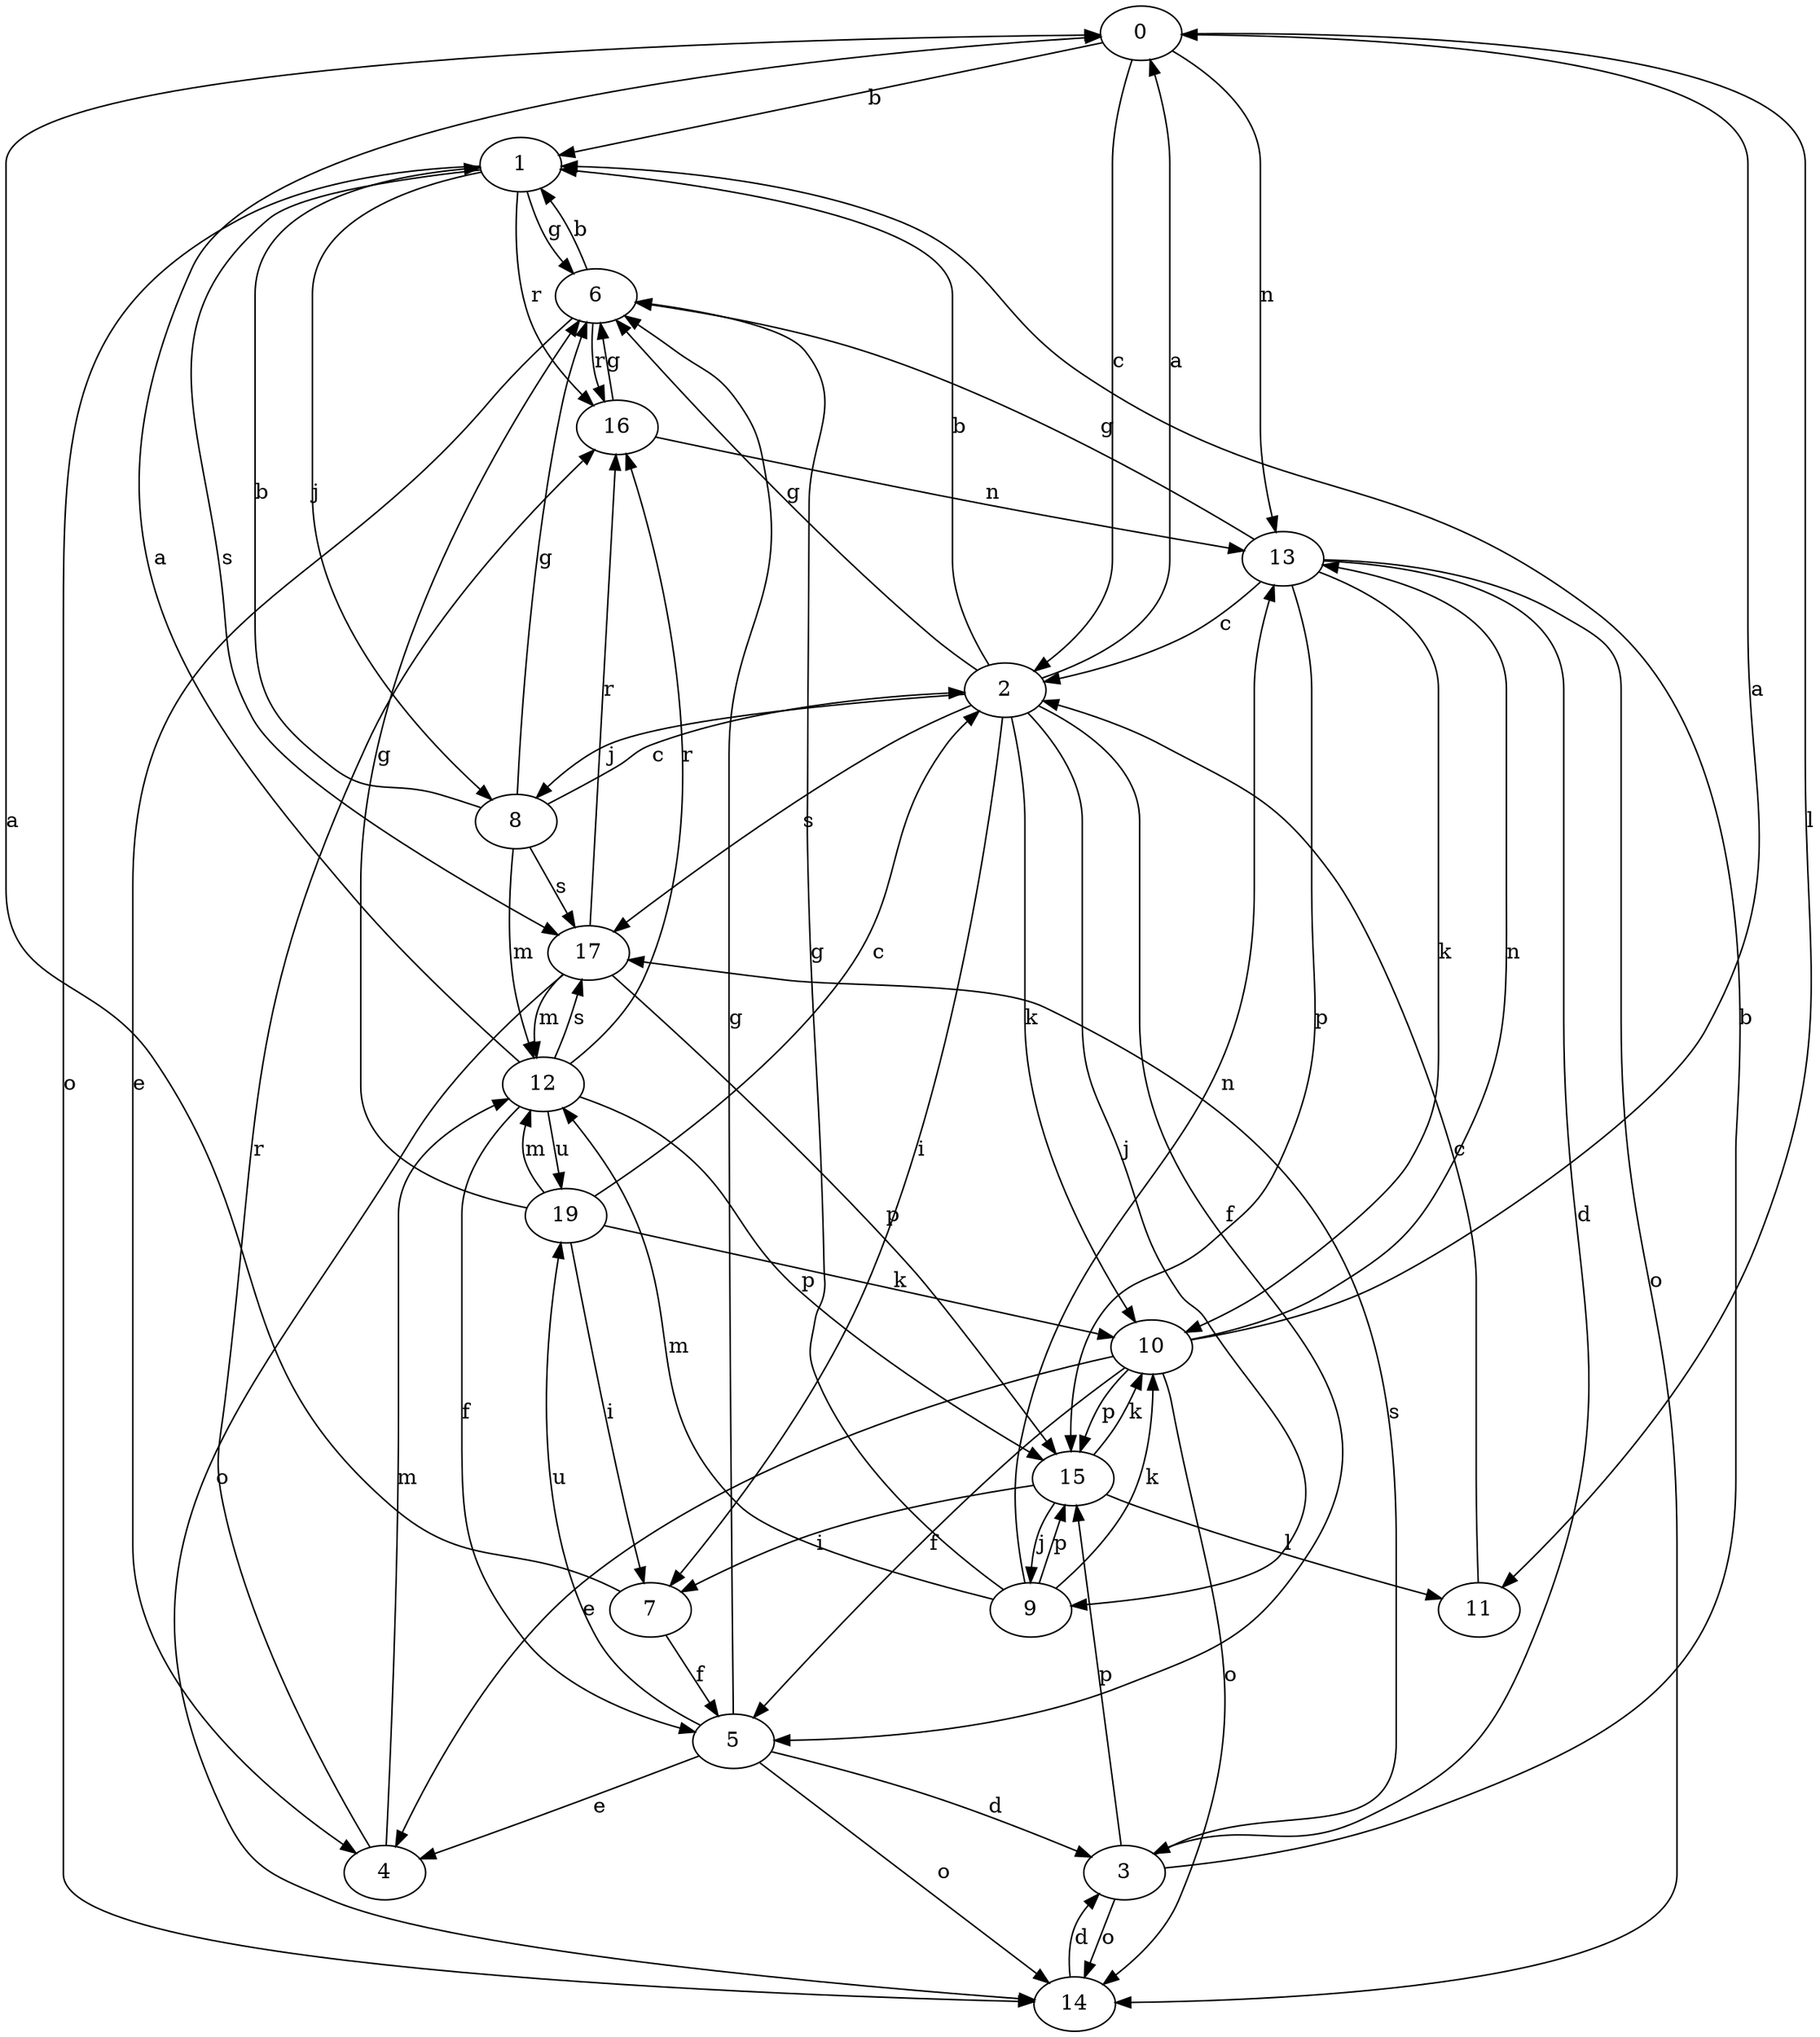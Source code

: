 strict digraph  {
0;
1;
2;
3;
4;
5;
6;
7;
8;
9;
10;
11;
12;
13;
14;
15;
16;
17;
19;
0 -> 1  [label=b];
0 -> 2  [label=c];
0 -> 11  [label=l];
0 -> 13  [label=n];
1 -> 6  [label=g];
1 -> 8  [label=j];
1 -> 14  [label=o];
1 -> 16  [label=r];
1 -> 17  [label=s];
2 -> 0  [label=a];
2 -> 1  [label=b];
2 -> 5  [label=f];
2 -> 6  [label=g];
2 -> 7  [label=i];
2 -> 8  [label=j];
2 -> 9  [label=j];
2 -> 10  [label=k];
2 -> 17  [label=s];
3 -> 1  [label=b];
3 -> 14  [label=o];
3 -> 15  [label=p];
3 -> 17  [label=s];
4 -> 12  [label=m];
4 -> 16  [label=r];
5 -> 3  [label=d];
5 -> 4  [label=e];
5 -> 6  [label=g];
5 -> 14  [label=o];
5 -> 19  [label=u];
6 -> 1  [label=b];
6 -> 4  [label=e];
6 -> 16  [label=r];
7 -> 0  [label=a];
7 -> 5  [label=f];
8 -> 1  [label=b];
8 -> 2  [label=c];
8 -> 6  [label=g];
8 -> 12  [label=m];
8 -> 17  [label=s];
9 -> 6  [label=g];
9 -> 10  [label=k];
9 -> 12  [label=m];
9 -> 13  [label=n];
9 -> 15  [label=p];
10 -> 0  [label=a];
10 -> 4  [label=e];
10 -> 5  [label=f];
10 -> 13  [label=n];
10 -> 14  [label=o];
10 -> 15  [label=p];
11 -> 2  [label=c];
12 -> 0  [label=a];
12 -> 5  [label=f];
12 -> 15  [label=p];
12 -> 16  [label=r];
12 -> 17  [label=s];
12 -> 19  [label=u];
13 -> 2  [label=c];
13 -> 3  [label=d];
13 -> 6  [label=g];
13 -> 10  [label=k];
13 -> 14  [label=o];
13 -> 15  [label=p];
14 -> 3  [label=d];
15 -> 7  [label=i];
15 -> 9  [label=j];
15 -> 10  [label=k];
15 -> 11  [label=l];
16 -> 6  [label=g];
16 -> 13  [label=n];
17 -> 12  [label=m];
17 -> 14  [label=o];
17 -> 15  [label=p];
17 -> 16  [label=r];
19 -> 2  [label=c];
19 -> 6  [label=g];
19 -> 7  [label=i];
19 -> 10  [label=k];
19 -> 12  [label=m];
}
